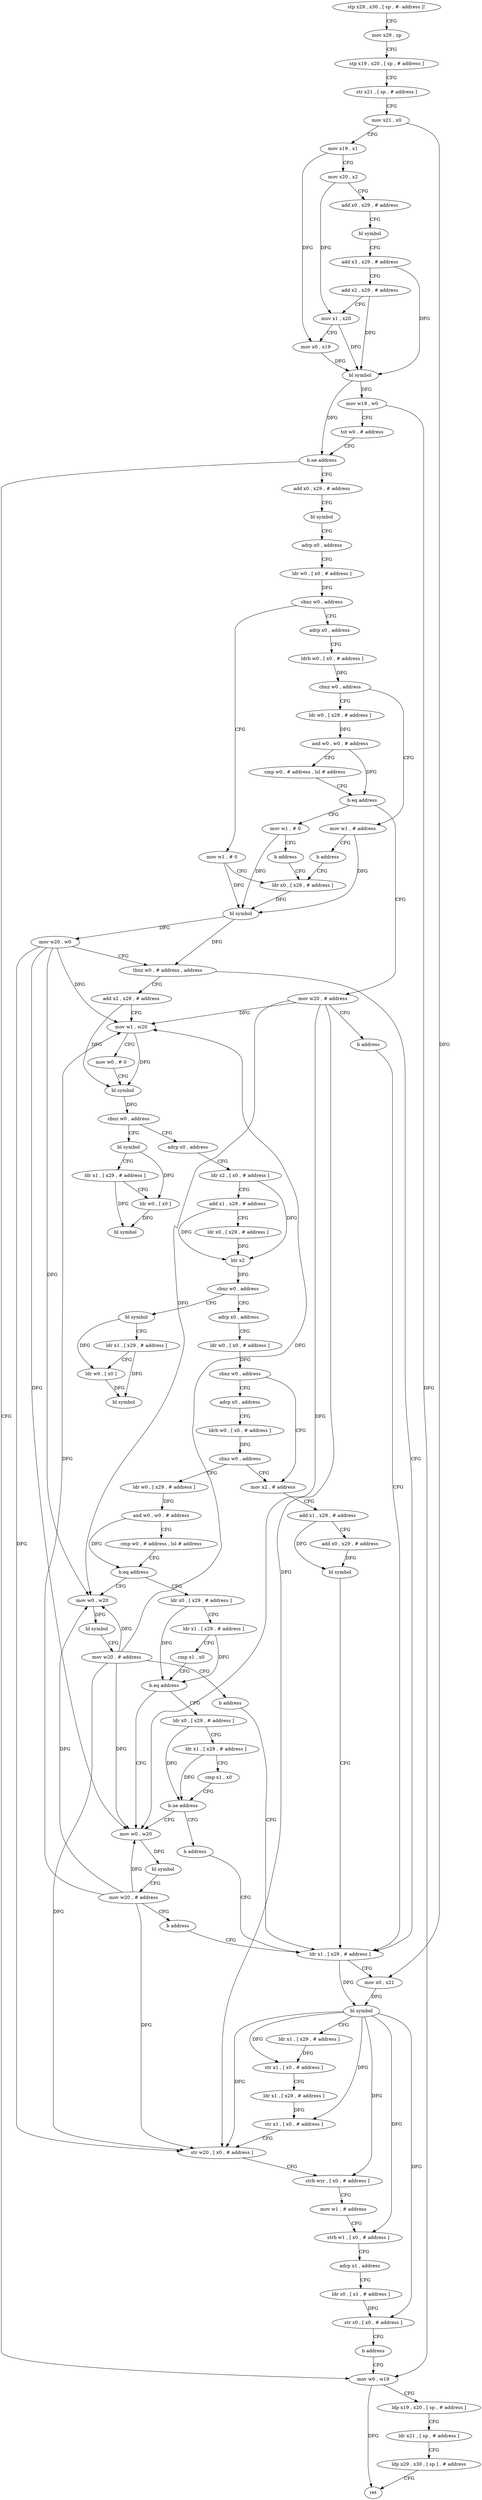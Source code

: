 digraph "func" {
"4250464" [label = "stp x29 , x30 , [ sp , #- address ]!" ]
"4250468" [label = "mov x29 , sp" ]
"4250472" [label = "stp x19 , x20 , [ sp , # address ]" ]
"4250476" [label = "str x21 , [ sp , # address ]" ]
"4250480" [label = "mov x21 , x0" ]
"4250484" [label = "mov x19 , x1" ]
"4250488" [label = "mov x20 , x2" ]
"4250492" [label = "add x0 , x29 , # address" ]
"4250496" [label = "bl symbol" ]
"4250500" [label = "add x3 , x29 , # address" ]
"4250504" [label = "add x2 , x29 , # address" ]
"4250508" [label = "mov x1 , x20" ]
"4250512" [label = "mov x0 , x19" ]
"4250516" [label = "bl symbol" ]
"4250520" [label = "mov w19 , w0" ]
"4250524" [label = "tst w0 , # address" ]
"4250528" [label = "b.ne address" ]
"4250552" [label = "add x0 , x29 , # address" ]
"4250532" [label = "mov w0 , w19" ]
"4250556" [label = "bl symbol" ]
"4250560" [label = "adrp x0 , address" ]
"4250564" [label = "ldr w0 , [ x0 , # address ]" ]
"4250568" [label = "cbnz w0 , address" ]
"4250760" [label = "mov w1 , # 0" ]
"4250572" [label = "adrp x0 , address" ]
"4250536" [label = "ldp x19 , x20 , [ sp , # address ]" ]
"4250540" [label = "ldr x21 , [ sp , # address ]" ]
"4250544" [label = "ldp x29 , x30 , [ sp ] , # address" ]
"4250548" [label = "ret" ]
"4250764" [label = "ldr x0 , [ x29 , # address ]" ]
"4250576" [label = "ldrb w0 , [ x0 , # address ]" ]
"4250580" [label = "cbnz w0 , address" ]
"4250896" [label = "mov w1 , # address" ]
"4250584" [label = "ldr w0 , [ x29 , # address ]" ]
"4250692" [label = "ldr x1 , [ x29 , # address ]" ]
"4250696" [label = "mov x0 , x21" ]
"4250700" [label = "bl symbol" ]
"4250704" [label = "ldr x1 , [ x29 , # address ]" ]
"4250708" [label = "str x1 , [ x0 , # address ]" ]
"4250712" [label = "ldr x1 , [ x29 , # address ]" ]
"4250716" [label = "str x1 , [ x0 , # address ]" ]
"4250720" [label = "str w20 , [ x0 , # address ]" ]
"4250724" [label = "strb wzr , [ x0 , # address ]" ]
"4250728" [label = "mov w1 , # address" ]
"4250732" [label = "strb w1 , [ x0 , # address ]" ]
"4250736" [label = "adrp x1 , address" ]
"4250740" [label = "ldr s0 , [ x1 , # address ]" ]
"4250744" [label = "str s0 , [ x0 , # address ]" ]
"4250748" [label = "b address" ]
"4250780" [label = "add x2 , x29 , # address" ]
"4250784" [label = "mov w1 , w20" ]
"4250788" [label = "mov w0 , # 0" ]
"4250792" [label = "bl symbol" ]
"4250796" [label = "cbnz w0 , address" ]
"4250608" [label = "bl symbol" ]
"4250800" [label = "adrp x0 , address" ]
"4250900" [label = "b address" ]
"4250588" [label = "and w0 , w0 , # address" ]
"4250592" [label = "cmp w0 , # address , lsl # address" ]
"4250596" [label = "b.eq address" ]
"4250752" [label = "mov w20 , # address" ]
"4250600" [label = "mov w1 , # 0" ]
"4250612" [label = "ldr x1 , [ x29 , # address ]" ]
"4250616" [label = "ldr w0 , [ x0 ]" ]
"4250620" [label = "bl symbol" ]
"4250804" [label = "ldr x2 , [ x0 , # address ]" ]
"4250808" [label = "add x1 , x29 , # address" ]
"4250812" [label = "ldr x0 , [ x29 , # address ]" ]
"4250816" [label = "blr x2" ]
"4250820" [label = "cbnz w0 , address" ]
"4250624" [label = "bl symbol" ]
"4250824" [label = "adrp x0 , address" ]
"4250768" [label = "bl symbol" ]
"4250772" [label = "mov w20 , w0" ]
"4250776" [label = "tbnz w0 , # address , address" ]
"4250756" [label = "b address" ]
"4250604" [label = "b address" ]
"4250628" [label = "ldr x1 , [ x29 , # address ]" ]
"4250632" [label = "ldr w0 , [ x0 ]" ]
"4250636" [label = "bl symbol" ]
"4250828" [label = "ldr w0 , [ x0 , # address ]" ]
"4250832" [label = "cbnz w0 , address" ]
"4250676" [label = "mov x2 , # address" ]
"4250836" [label = "adrp x0 , address" ]
"4250680" [label = "add x1 , x29 , # address" ]
"4250684" [label = "add x0 , x29 , # address" ]
"4250688" [label = "bl symbol" ]
"4250840" [label = "ldrb w0 , [ x0 , # address ]" ]
"4250844" [label = "cbnz w0 , address" ]
"4250848" [label = "ldr w0 , [ x29 , # address ]" ]
"4250852" [label = "and w0 , w0 , # address" ]
"4250856" [label = "cmp w0 , # address , lsl # address" ]
"4250860" [label = "b.eq address" ]
"4250640" [label = "mov w0 , w20" ]
"4250864" [label = "ldr x0 , [ x29 , # address ]" ]
"4250644" [label = "bl symbol" ]
"4250648" [label = "mov w20 , # address" ]
"4250652" [label = "b address" ]
"4250868" [label = "ldr x1 , [ x29 , # address ]" ]
"4250872" [label = "cmp x1 , x0" ]
"4250876" [label = "b.eq address" ]
"4250656" [label = "ldr x0 , [ x29 , # address ]" ]
"4250880" [label = "mov w0 , w20" ]
"4250660" [label = "ldr x1 , [ x29 , # address ]" ]
"4250664" [label = "cmp x1 , x0" ]
"4250668" [label = "b.ne address" ]
"4250672" [label = "b address" ]
"4250884" [label = "bl symbol" ]
"4250888" [label = "mov w20 , # address" ]
"4250892" [label = "b address" ]
"4250464" -> "4250468" [ label = "CFG" ]
"4250468" -> "4250472" [ label = "CFG" ]
"4250472" -> "4250476" [ label = "CFG" ]
"4250476" -> "4250480" [ label = "CFG" ]
"4250480" -> "4250484" [ label = "CFG" ]
"4250480" -> "4250696" [ label = "DFG" ]
"4250484" -> "4250488" [ label = "CFG" ]
"4250484" -> "4250512" [ label = "DFG" ]
"4250488" -> "4250492" [ label = "CFG" ]
"4250488" -> "4250508" [ label = "DFG" ]
"4250492" -> "4250496" [ label = "CFG" ]
"4250496" -> "4250500" [ label = "CFG" ]
"4250500" -> "4250504" [ label = "CFG" ]
"4250500" -> "4250516" [ label = "DFG" ]
"4250504" -> "4250508" [ label = "CFG" ]
"4250504" -> "4250516" [ label = "DFG" ]
"4250508" -> "4250512" [ label = "CFG" ]
"4250508" -> "4250516" [ label = "DFG" ]
"4250512" -> "4250516" [ label = "DFG" ]
"4250516" -> "4250520" [ label = "DFG" ]
"4250516" -> "4250528" [ label = "DFG" ]
"4250520" -> "4250524" [ label = "CFG" ]
"4250520" -> "4250532" [ label = "DFG" ]
"4250524" -> "4250528" [ label = "CFG" ]
"4250528" -> "4250552" [ label = "CFG" ]
"4250528" -> "4250532" [ label = "CFG" ]
"4250552" -> "4250556" [ label = "CFG" ]
"4250532" -> "4250536" [ label = "CFG" ]
"4250532" -> "4250548" [ label = "DFG" ]
"4250556" -> "4250560" [ label = "CFG" ]
"4250560" -> "4250564" [ label = "CFG" ]
"4250564" -> "4250568" [ label = "DFG" ]
"4250568" -> "4250760" [ label = "CFG" ]
"4250568" -> "4250572" [ label = "CFG" ]
"4250760" -> "4250764" [ label = "CFG" ]
"4250760" -> "4250768" [ label = "DFG" ]
"4250572" -> "4250576" [ label = "CFG" ]
"4250536" -> "4250540" [ label = "CFG" ]
"4250540" -> "4250544" [ label = "CFG" ]
"4250544" -> "4250548" [ label = "CFG" ]
"4250764" -> "4250768" [ label = "DFG" ]
"4250576" -> "4250580" [ label = "DFG" ]
"4250580" -> "4250896" [ label = "CFG" ]
"4250580" -> "4250584" [ label = "CFG" ]
"4250896" -> "4250900" [ label = "CFG" ]
"4250896" -> "4250768" [ label = "DFG" ]
"4250584" -> "4250588" [ label = "DFG" ]
"4250692" -> "4250696" [ label = "CFG" ]
"4250692" -> "4250700" [ label = "DFG" ]
"4250696" -> "4250700" [ label = "DFG" ]
"4250700" -> "4250704" [ label = "CFG" ]
"4250700" -> "4250708" [ label = "DFG" ]
"4250700" -> "4250716" [ label = "DFG" ]
"4250700" -> "4250720" [ label = "DFG" ]
"4250700" -> "4250724" [ label = "DFG" ]
"4250700" -> "4250732" [ label = "DFG" ]
"4250700" -> "4250744" [ label = "DFG" ]
"4250704" -> "4250708" [ label = "DFG" ]
"4250708" -> "4250712" [ label = "CFG" ]
"4250712" -> "4250716" [ label = "DFG" ]
"4250716" -> "4250720" [ label = "CFG" ]
"4250720" -> "4250724" [ label = "CFG" ]
"4250724" -> "4250728" [ label = "CFG" ]
"4250728" -> "4250732" [ label = "CFG" ]
"4250732" -> "4250736" [ label = "CFG" ]
"4250736" -> "4250740" [ label = "CFG" ]
"4250740" -> "4250744" [ label = "DFG" ]
"4250744" -> "4250748" [ label = "CFG" ]
"4250748" -> "4250532" [ label = "CFG" ]
"4250780" -> "4250784" [ label = "CFG" ]
"4250780" -> "4250792" [ label = "DFG" ]
"4250784" -> "4250788" [ label = "CFG" ]
"4250784" -> "4250792" [ label = "DFG" ]
"4250788" -> "4250792" [ label = "CFG" ]
"4250792" -> "4250796" [ label = "DFG" ]
"4250796" -> "4250608" [ label = "CFG" ]
"4250796" -> "4250800" [ label = "CFG" ]
"4250608" -> "4250612" [ label = "CFG" ]
"4250608" -> "4250616" [ label = "DFG" ]
"4250800" -> "4250804" [ label = "CFG" ]
"4250900" -> "4250764" [ label = "CFG" ]
"4250588" -> "4250592" [ label = "CFG" ]
"4250588" -> "4250596" [ label = "DFG" ]
"4250592" -> "4250596" [ label = "CFG" ]
"4250596" -> "4250752" [ label = "CFG" ]
"4250596" -> "4250600" [ label = "CFG" ]
"4250752" -> "4250756" [ label = "CFG" ]
"4250752" -> "4250720" [ label = "DFG" ]
"4250752" -> "4250784" [ label = "DFG" ]
"4250752" -> "4250640" [ label = "DFG" ]
"4250752" -> "4250880" [ label = "DFG" ]
"4250600" -> "4250604" [ label = "CFG" ]
"4250600" -> "4250768" [ label = "DFG" ]
"4250612" -> "4250616" [ label = "CFG" ]
"4250612" -> "4250620" [ label = "DFG" ]
"4250616" -> "4250620" [ label = "DFG" ]
"4250804" -> "4250808" [ label = "CFG" ]
"4250804" -> "4250816" [ label = "DFG" ]
"4250808" -> "4250812" [ label = "CFG" ]
"4250808" -> "4250816" [ label = "DFG" ]
"4250812" -> "4250816" [ label = "DFG" ]
"4250816" -> "4250820" [ label = "DFG" ]
"4250820" -> "4250624" [ label = "CFG" ]
"4250820" -> "4250824" [ label = "CFG" ]
"4250624" -> "4250628" [ label = "CFG" ]
"4250624" -> "4250632" [ label = "DFG" ]
"4250824" -> "4250828" [ label = "CFG" ]
"4250768" -> "4250772" [ label = "DFG" ]
"4250768" -> "4250776" [ label = "DFG" ]
"4250772" -> "4250776" [ label = "CFG" ]
"4250772" -> "4250720" [ label = "DFG" ]
"4250772" -> "4250784" [ label = "DFG" ]
"4250772" -> "4250640" [ label = "DFG" ]
"4250772" -> "4250880" [ label = "DFG" ]
"4250776" -> "4250692" [ label = "CFG" ]
"4250776" -> "4250780" [ label = "CFG" ]
"4250756" -> "4250692" [ label = "CFG" ]
"4250604" -> "4250764" [ label = "CFG" ]
"4250628" -> "4250632" [ label = "CFG" ]
"4250628" -> "4250636" [ label = "DFG" ]
"4250632" -> "4250636" [ label = "DFG" ]
"4250828" -> "4250832" [ label = "DFG" ]
"4250832" -> "4250676" [ label = "CFG" ]
"4250832" -> "4250836" [ label = "CFG" ]
"4250676" -> "4250680" [ label = "CFG" ]
"4250836" -> "4250840" [ label = "CFG" ]
"4250680" -> "4250684" [ label = "CFG" ]
"4250680" -> "4250688" [ label = "DFG" ]
"4250684" -> "4250688" [ label = "DFG" ]
"4250688" -> "4250692" [ label = "CFG" ]
"4250840" -> "4250844" [ label = "DFG" ]
"4250844" -> "4250676" [ label = "CFG" ]
"4250844" -> "4250848" [ label = "CFG" ]
"4250848" -> "4250852" [ label = "DFG" ]
"4250852" -> "4250856" [ label = "CFG" ]
"4250852" -> "4250860" [ label = "DFG" ]
"4250856" -> "4250860" [ label = "CFG" ]
"4250860" -> "4250640" [ label = "CFG" ]
"4250860" -> "4250864" [ label = "CFG" ]
"4250640" -> "4250644" [ label = "DFG" ]
"4250864" -> "4250868" [ label = "CFG" ]
"4250864" -> "4250876" [ label = "DFG" ]
"4250644" -> "4250648" [ label = "CFG" ]
"4250648" -> "4250652" [ label = "CFG" ]
"4250648" -> "4250720" [ label = "DFG" ]
"4250648" -> "4250784" [ label = "DFG" ]
"4250648" -> "4250640" [ label = "DFG" ]
"4250648" -> "4250880" [ label = "DFG" ]
"4250652" -> "4250692" [ label = "CFG" ]
"4250868" -> "4250872" [ label = "CFG" ]
"4250868" -> "4250876" [ label = "DFG" ]
"4250872" -> "4250876" [ label = "CFG" ]
"4250876" -> "4250656" [ label = "CFG" ]
"4250876" -> "4250880" [ label = "CFG" ]
"4250656" -> "4250660" [ label = "CFG" ]
"4250656" -> "4250668" [ label = "DFG" ]
"4250880" -> "4250884" [ label = "DFG" ]
"4250660" -> "4250664" [ label = "CFG" ]
"4250660" -> "4250668" [ label = "DFG" ]
"4250664" -> "4250668" [ label = "CFG" ]
"4250668" -> "4250880" [ label = "CFG" ]
"4250668" -> "4250672" [ label = "CFG" ]
"4250672" -> "4250692" [ label = "CFG" ]
"4250884" -> "4250888" [ label = "CFG" ]
"4250888" -> "4250892" [ label = "CFG" ]
"4250888" -> "4250720" [ label = "DFG" ]
"4250888" -> "4250784" [ label = "DFG" ]
"4250888" -> "4250640" [ label = "DFG" ]
"4250888" -> "4250880" [ label = "DFG" ]
"4250892" -> "4250692" [ label = "CFG" ]
}
